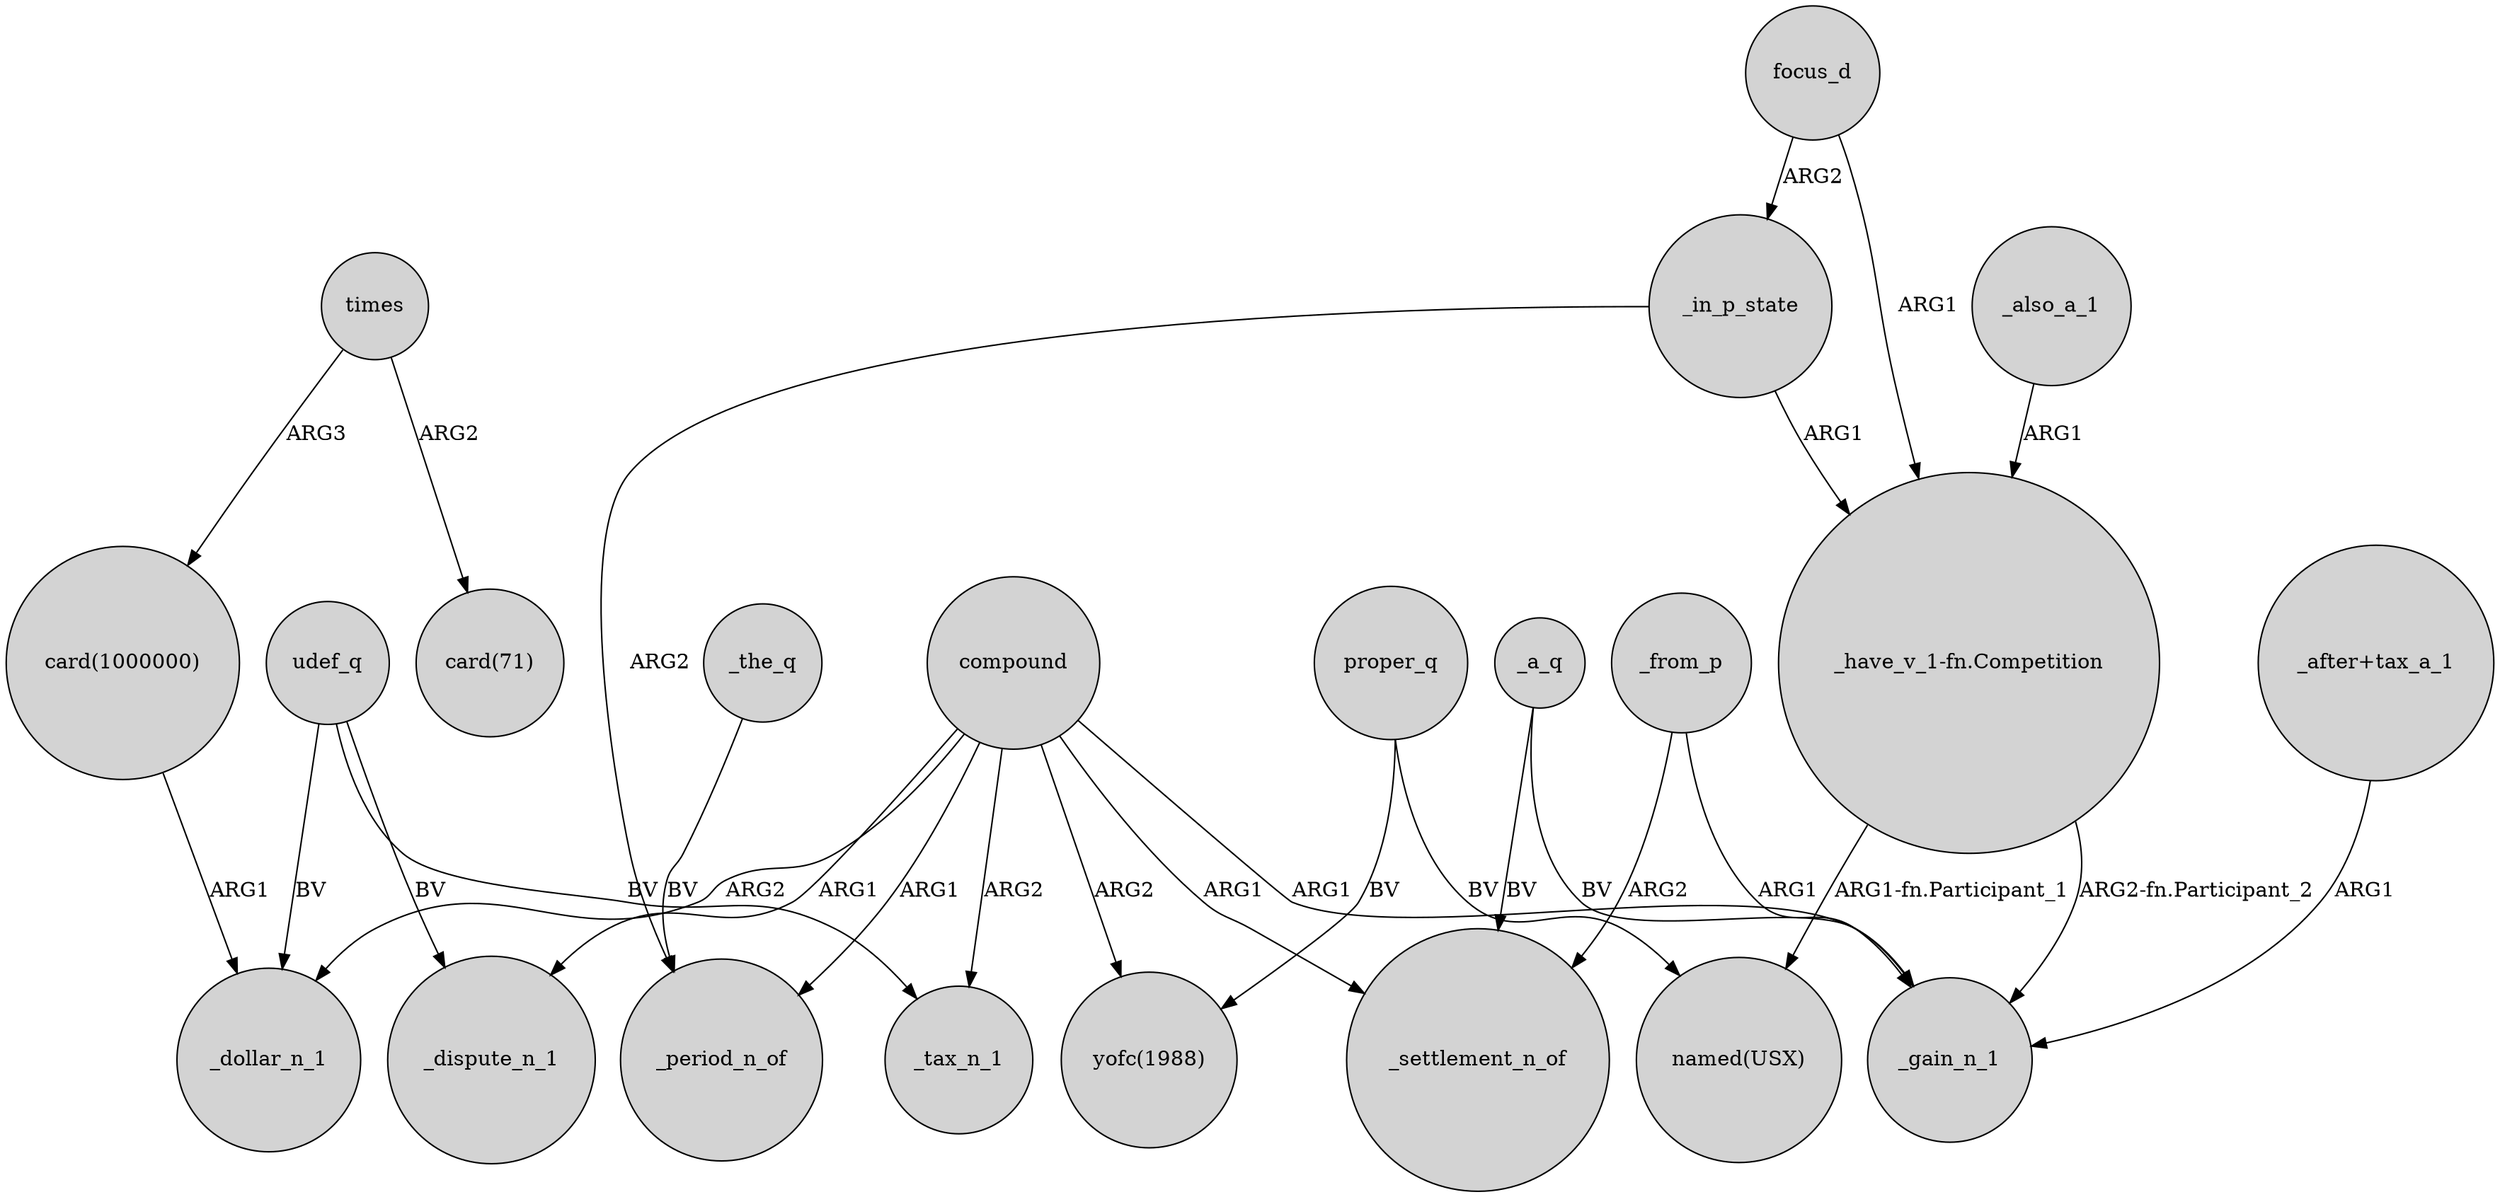 digraph {
	node [shape=circle style=filled]
	compound -> _dispute_n_1 [label=ARG1]
	focus_d -> _in_p_state [label=ARG2]
	times -> "card(71)" [label=ARG2]
	compound -> "yofc(1988)" [label=ARG2]
	udef_q -> _tax_n_1 [label=BV]
	times -> "card(1000000)" [label=ARG3]
	focus_d -> "_have_v_1-fn.Competition" [label=ARG1]
	compound -> _dollar_n_1 [label=ARG2]
	compound -> _settlement_n_of [label=ARG1]
	"_have_v_1-fn.Competition" -> _gain_n_1 [label="ARG2-fn.Participant_2"]
	_a_q -> _settlement_n_of [label=BV]
	udef_q -> _dispute_n_1 [label=BV]
	"_have_v_1-fn.Competition" -> "named(USX)" [label="ARG1-fn.Participant_1"]
	compound -> _tax_n_1 [label=ARG2]
	udef_q -> _dollar_n_1 [label=BV]
	_a_q -> _gain_n_1 [label=BV]
	"card(1000000)" -> _dollar_n_1 [label=ARG1]
	proper_q -> "yofc(1988)" [label=BV]
	compound -> _period_n_of [label=ARG1]
	_in_p_state -> _period_n_of [label=ARG2]
	"_after+tax_a_1" -> _gain_n_1 [label=ARG1]
	compound -> _gain_n_1 [label=ARG1]
	_in_p_state -> "_have_v_1-fn.Competition" [label=ARG1]
	_from_p -> _settlement_n_of [label=ARG2]
	_the_q -> _period_n_of [label=BV]
	_from_p -> _gain_n_1 [label=ARG1]
	_also_a_1 -> "_have_v_1-fn.Competition" [label=ARG1]
	proper_q -> "named(USX)" [label=BV]
}
